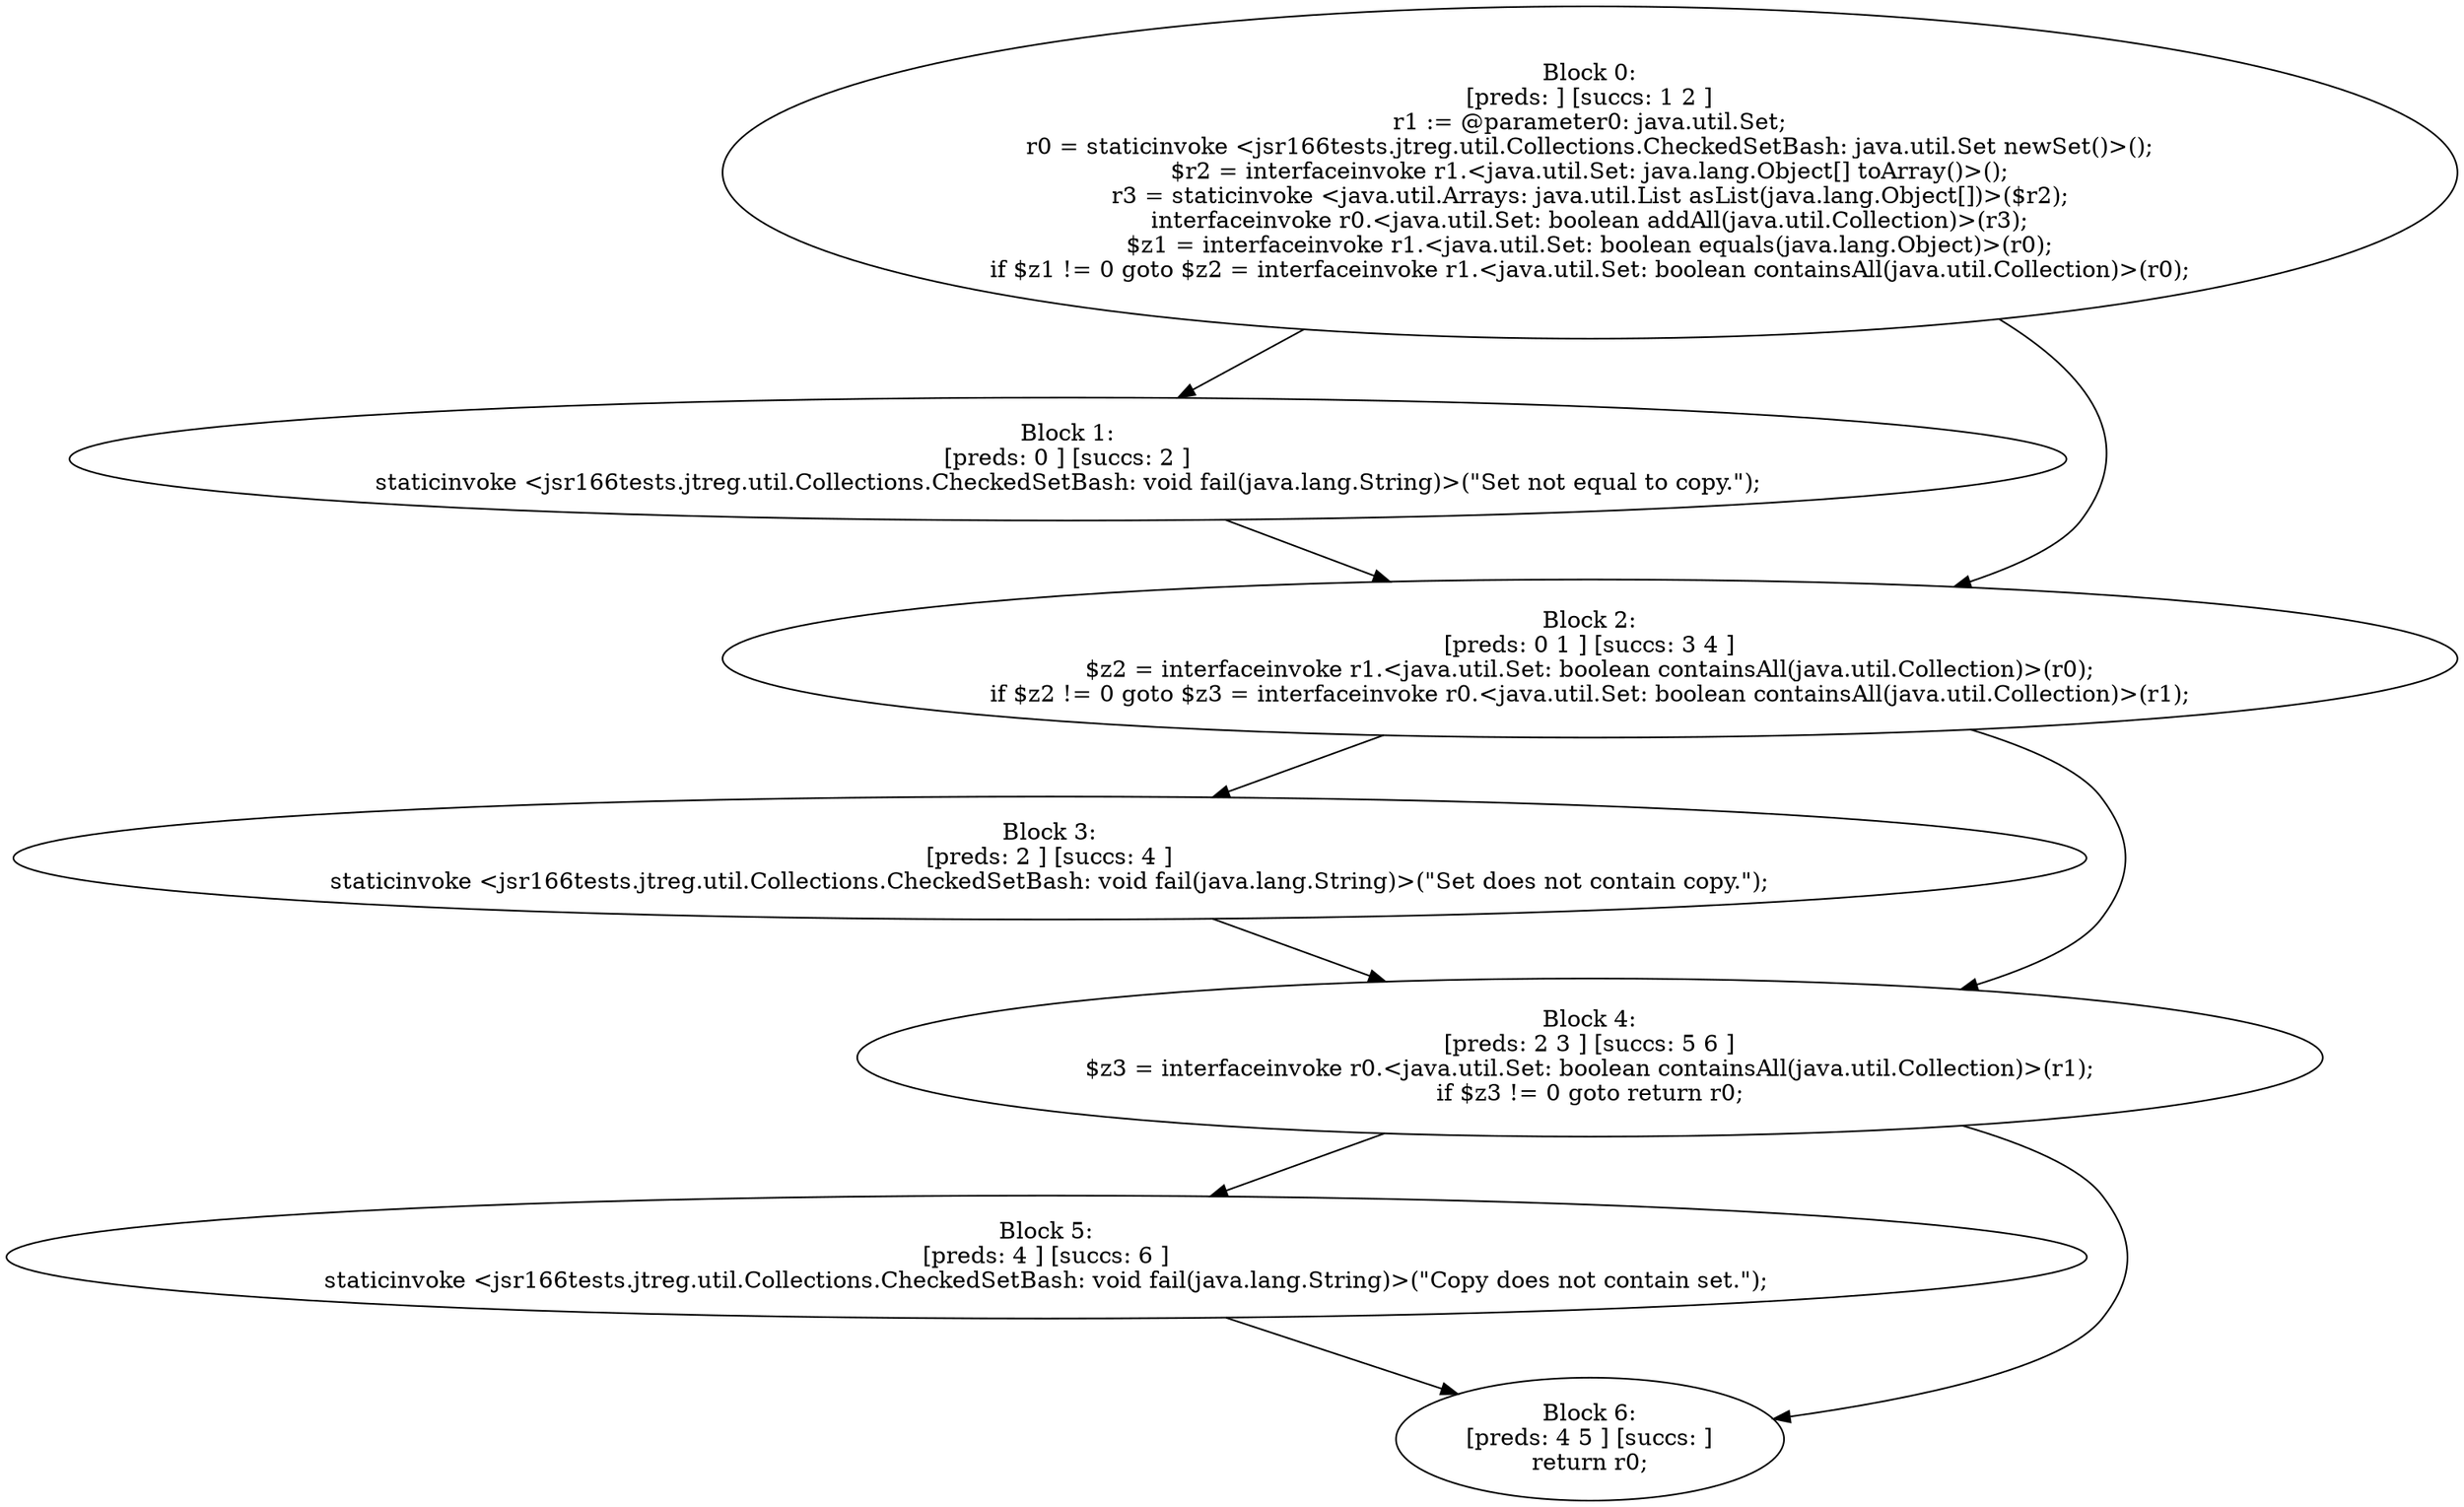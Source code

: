 digraph "unitGraph" {
    "Block 0:
[preds: ] [succs: 1 2 ]
r1 := @parameter0: java.util.Set;
r0 = staticinvoke <jsr166tests.jtreg.util.Collections.CheckedSetBash: java.util.Set newSet()>();
$r2 = interfaceinvoke r1.<java.util.Set: java.lang.Object[] toArray()>();
r3 = staticinvoke <java.util.Arrays: java.util.List asList(java.lang.Object[])>($r2);
interfaceinvoke r0.<java.util.Set: boolean addAll(java.util.Collection)>(r3);
$z1 = interfaceinvoke r1.<java.util.Set: boolean equals(java.lang.Object)>(r0);
if $z1 != 0 goto $z2 = interfaceinvoke r1.<java.util.Set: boolean containsAll(java.util.Collection)>(r0);
"
    "Block 1:
[preds: 0 ] [succs: 2 ]
staticinvoke <jsr166tests.jtreg.util.Collections.CheckedSetBash: void fail(java.lang.String)>(\"Set not equal to copy.\");
"
    "Block 2:
[preds: 0 1 ] [succs: 3 4 ]
$z2 = interfaceinvoke r1.<java.util.Set: boolean containsAll(java.util.Collection)>(r0);
if $z2 != 0 goto $z3 = interfaceinvoke r0.<java.util.Set: boolean containsAll(java.util.Collection)>(r1);
"
    "Block 3:
[preds: 2 ] [succs: 4 ]
staticinvoke <jsr166tests.jtreg.util.Collections.CheckedSetBash: void fail(java.lang.String)>(\"Set does not contain copy.\");
"
    "Block 4:
[preds: 2 3 ] [succs: 5 6 ]
$z3 = interfaceinvoke r0.<java.util.Set: boolean containsAll(java.util.Collection)>(r1);
if $z3 != 0 goto return r0;
"
    "Block 5:
[preds: 4 ] [succs: 6 ]
staticinvoke <jsr166tests.jtreg.util.Collections.CheckedSetBash: void fail(java.lang.String)>(\"Copy does not contain set.\");
"
    "Block 6:
[preds: 4 5 ] [succs: ]
return r0;
"
    "Block 0:
[preds: ] [succs: 1 2 ]
r1 := @parameter0: java.util.Set;
r0 = staticinvoke <jsr166tests.jtreg.util.Collections.CheckedSetBash: java.util.Set newSet()>();
$r2 = interfaceinvoke r1.<java.util.Set: java.lang.Object[] toArray()>();
r3 = staticinvoke <java.util.Arrays: java.util.List asList(java.lang.Object[])>($r2);
interfaceinvoke r0.<java.util.Set: boolean addAll(java.util.Collection)>(r3);
$z1 = interfaceinvoke r1.<java.util.Set: boolean equals(java.lang.Object)>(r0);
if $z1 != 0 goto $z2 = interfaceinvoke r1.<java.util.Set: boolean containsAll(java.util.Collection)>(r0);
"->"Block 1:
[preds: 0 ] [succs: 2 ]
staticinvoke <jsr166tests.jtreg.util.Collections.CheckedSetBash: void fail(java.lang.String)>(\"Set not equal to copy.\");
";
    "Block 0:
[preds: ] [succs: 1 2 ]
r1 := @parameter0: java.util.Set;
r0 = staticinvoke <jsr166tests.jtreg.util.Collections.CheckedSetBash: java.util.Set newSet()>();
$r2 = interfaceinvoke r1.<java.util.Set: java.lang.Object[] toArray()>();
r3 = staticinvoke <java.util.Arrays: java.util.List asList(java.lang.Object[])>($r2);
interfaceinvoke r0.<java.util.Set: boolean addAll(java.util.Collection)>(r3);
$z1 = interfaceinvoke r1.<java.util.Set: boolean equals(java.lang.Object)>(r0);
if $z1 != 0 goto $z2 = interfaceinvoke r1.<java.util.Set: boolean containsAll(java.util.Collection)>(r0);
"->"Block 2:
[preds: 0 1 ] [succs: 3 4 ]
$z2 = interfaceinvoke r1.<java.util.Set: boolean containsAll(java.util.Collection)>(r0);
if $z2 != 0 goto $z3 = interfaceinvoke r0.<java.util.Set: boolean containsAll(java.util.Collection)>(r1);
";
    "Block 1:
[preds: 0 ] [succs: 2 ]
staticinvoke <jsr166tests.jtreg.util.Collections.CheckedSetBash: void fail(java.lang.String)>(\"Set not equal to copy.\");
"->"Block 2:
[preds: 0 1 ] [succs: 3 4 ]
$z2 = interfaceinvoke r1.<java.util.Set: boolean containsAll(java.util.Collection)>(r0);
if $z2 != 0 goto $z3 = interfaceinvoke r0.<java.util.Set: boolean containsAll(java.util.Collection)>(r1);
";
    "Block 2:
[preds: 0 1 ] [succs: 3 4 ]
$z2 = interfaceinvoke r1.<java.util.Set: boolean containsAll(java.util.Collection)>(r0);
if $z2 != 0 goto $z3 = interfaceinvoke r0.<java.util.Set: boolean containsAll(java.util.Collection)>(r1);
"->"Block 3:
[preds: 2 ] [succs: 4 ]
staticinvoke <jsr166tests.jtreg.util.Collections.CheckedSetBash: void fail(java.lang.String)>(\"Set does not contain copy.\");
";
    "Block 2:
[preds: 0 1 ] [succs: 3 4 ]
$z2 = interfaceinvoke r1.<java.util.Set: boolean containsAll(java.util.Collection)>(r0);
if $z2 != 0 goto $z3 = interfaceinvoke r0.<java.util.Set: boolean containsAll(java.util.Collection)>(r1);
"->"Block 4:
[preds: 2 3 ] [succs: 5 6 ]
$z3 = interfaceinvoke r0.<java.util.Set: boolean containsAll(java.util.Collection)>(r1);
if $z3 != 0 goto return r0;
";
    "Block 3:
[preds: 2 ] [succs: 4 ]
staticinvoke <jsr166tests.jtreg.util.Collections.CheckedSetBash: void fail(java.lang.String)>(\"Set does not contain copy.\");
"->"Block 4:
[preds: 2 3 ] [succs: 5 6 ]
$z3 = interfaceinvoke r0.<java.util.Set: boolean containsAll(java.util.Collection)>(r1);
if $z3 != 0 goto return r0;
";
    "Block 4:
[preds: 2 3 ] [succs: 5 6 ]
$z3 = interfaceinvoke r0.<java.util.Set: boolean containsAll(java.util.Collection)>(r1);
if $z3 != 0 goto return r0;
"->"Block 5:
[preds: 4 ] [succs: 6 ]
staticinvoke <jsr166tests.jtreg.util.Collections.CheckedSetBash: void fail(java.lang.String)>(\"Copy does not contain set.\");
";
    "Block 4:
[preds: 2 3 ] [succs: 5 6 ]
$z3 = interfaceinvoke r0.<java.util.Set: boolean containsAll(java.util.Collection)>(r1);
if $z3 != 0 goto return r0;
"->"Block 6:
[preds: 4 5 ] [succs: ]
return r0;
";
    "Block 5:
[preds: 4 ] [succs: 6 ]
staticinvoke <jsr166tests.jtreg.util.Collections.CheckedSetBash: void fail(java.lang.String)>(\"Copy does not contain set.\");
"->"Block 6:
[preds: 4 5 ] [succs: ]
return r0;
";
}
